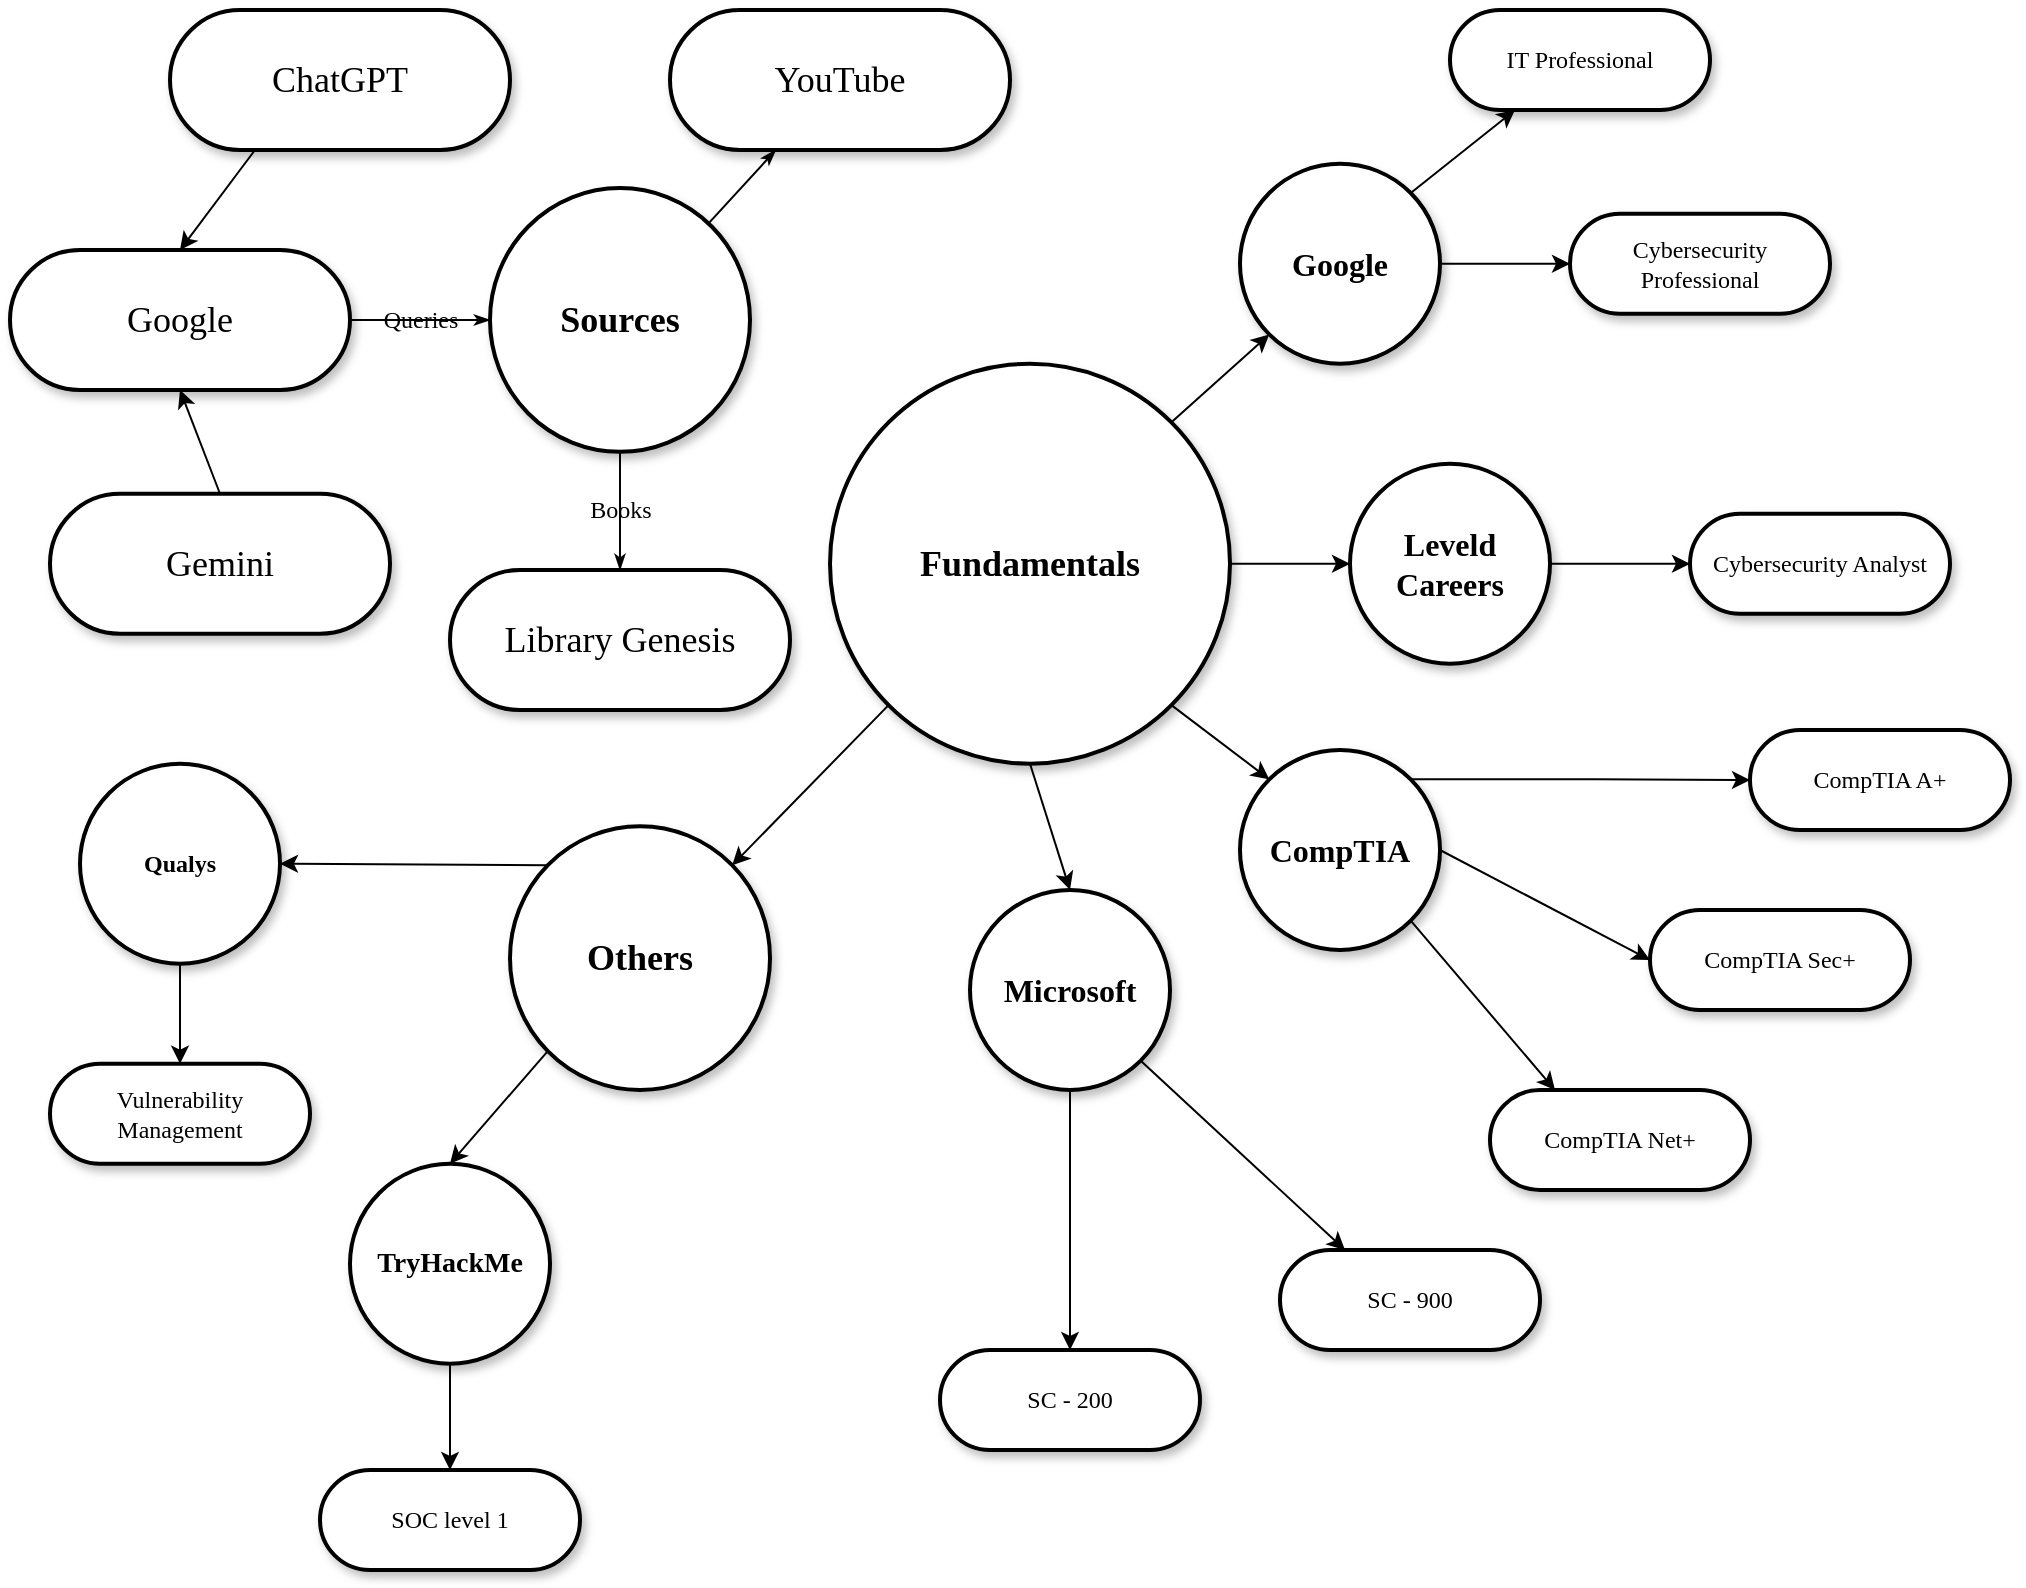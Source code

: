 <mxfile version="24.7.17">
  <diagram name="Page-1" id="ad52d381-51e7-2e0d-a935-2d0ddd2fd229">
    <mxGraphModel dx="1048" dy="605" grid="1" gridSize="10" guides="1" tooltips="1" connect="1" arrows="1" fold="1" page="1" pageScale="1" pageWidth="1100" pageHeight="850" background="none" math="0" shadow="0">
      <root>
        <mxCell id="0" />
        <mxCell id="1" parent="0" />
        <mxCell id="2c924340bb9dbf6c-1" value="&lt;font style=&quot;font-size: 18px;&quot;&gt;Google&lt;/font&gt;" style="whiteSpace=wrap;html=1;rounded=1;shadow=1;comic=0;labelBackgroundColor=none;strokeWidth=2;fontFamily=Verdana;fontSize=12;align=center;arcSize=50;" parent="1" vertex="1">
          <mxGeometry x="50" y="150" width="170" height="70" as="geometry" />
        </mxCell>
        <mxCell id="2c924340bb9dbf6c-2" value="&lt;b&gt;&lt;font style=&quot;font-size: 18px;&quot;&gt;Sources&lt;/font&gt;&lt;/b&gt;" style="ellipse;whiteSpace=wrap;html=1;rounded=1;shadow=1;comic=0;labelBackgroundColor=none;strokeWidth=2;fontFamily=Verdana;fontSize=12;align=center;" parent="1" vertex="1">
          <mxGeometry x="290" y="119.06" width="130" height="131.87" as="geometry" />
        </mxCell>
        <mxCell id="eouttdCkunYeLVxg42fr-56" style="rounded=0;orthogonalLoop=1;jettySize=auto;html=1;exitX=1;exitY=0;exitDx=0;exitDy=0;entryX=0.25;entryY=1;entryDx=0;entryDy=0;" parent="1" source="2c924340bb9dbf6c-3" target="2c924340bb9dbf6c-11" edge="1">
          <mxGeometry relative="1" as="geometry" />
        </mxCell>
        <mxCell id="eouttdCkunYeLVxg42fr-57" style="edgeStyle=orthogonalEdgeStyle;rounded=0;orthogonalLoop=1;jettySize=auto;html=1;exitX=1;exitY=0.5;exitDx=0;exitDy=0;entryX=0;entryY=0.5;entryDx=0;entryDy=0;" parent="1" source="2c924340bb9dbf6c-3" target="eouttdCkunYeLVxg42fr-15" edge="1">
          <mxGeometry relative="1" as="geometry" />
        </mxCell>
        <mxCell id="2c924340bb9dbf6c-3" value="&lt;span&gt;&lt;b&gt;&lt;font style=&quot;font-size: 16px;&quot;&gt;Google&lt;/font&gt;&lt;/b&gt;&lt;/span&gt;" style="ellipse;whiteSpace=wrap;html=1;rounded=1;shadow=1;comic=0;labelBackgroundColor=none;strokeWidth=2;fontFamily=Verdana;fontSize=12;align=center;" parent="1" vertex="1">
          <mxGeometry x="665" y="106.87" width="100" height="100" as="geometry" />
        </mxCell>
        <mxCell id="eouttdCkunYeLVxg42fr-42" style="edgeStyle=orthogonalEdgeStyle;rounded=0;orthogonalLoop=1;jettySize=auto;html=1;exitX=1;exitY=0.5;exitDx=0;exitDy=0;entryX=0;entryY=0.5;entryDx=0;entryDy=0;" parent="1" source="2c924340bb9dbf6c-4" target="eouttdCkunYeLVxg42fr-35" edge="1">
          <mxGeometry relative="1" as="geometry" />
        </mxCell>
        <mxCell id="eouttdCkunYeLVxg42fr-43" style="rounded=0;orthogonalLoop=1;jettySize=auto;html=1;exitX=1;exitY=0;exitDx=0;exitDy=0;entryX=0;entryY=1;entryDx=0;entryDy=0;" parent="1" source="2c924340bb9dbf6c-4" target="2c924340bb9dbf6c-3" edge="1">
          <mxGeometry relative="1" as="geometry" />
        </mxCell>
        <mxCell id="eouttdCkunYeLVxg42fr-44" style="rounded=0;orthogonalLoop=1;jettySize=auto;html=1;exitX=1;exitY=1;exitDx=0;exitDy=0;entryX=0;entryY=0;entryDx=0;entryDy=0;" parent="1" source="2c924340bb9dbf6c-4" target="eouttdCkunYeLVxg42fr-36" edge="1">
          <mxGeometry relative="1" as="geometry" />
        </mxCell>
        <mxCell id="eouttdCkunYeLVxg42fr-48" style="rounded=0;orthogonalLoop=1;jettySize=auto;html=1;exitX=0.5;exitY=1;exitDx=0;exitDy=0;entryX=0.5;entryY=0;entryDx=0;entryDy=0;" parent="1" source="2c924340bb9dbf6c-4" target="eouttdCkunYeLVxg42fr-37" edge="1">
          <mxGeometry relative="1" as="geometry">
            <mxPoint x="610" y="500" as="targetPoint" />
          </mxGeometry>
        </mxCell>
        <mxCell id="eouttdCkunYeLVxg42fr-49" style="rounded=0;orthogonalLoop=1;jettySize=auto;html=1;exitX=0;exitY=1;exitDx=0;exitDy=0;entryX=1;entryY=0;entryDx=0;entryDy=0;" parent="1" source="2c924340bb9dbf6c-4" target="eouttdCkunYeLVxg42fr-47" edge="1">
          <mxGeometry relative="1" as="geometry" />
        </mxCell>
        <mxCell id="2c924340bb9dbf6c-4" value="&lt;b&gt;&lt;font style=&quot;font-size: 18px;&quot;&gt;Fundamentals&lt;/font&gt;&lt;/b&gt;" style="ellipse;whiteSpace=wrap;html=1;rounded=1;shadow=1;comic=0;labelBackgroundColor=none;strokeWidth=2;fontFamily=Verdana;fontSize=12;align=center;" parent="1" vertex="1">
          <mxGeometry x="460" y="206.87" width="200" height="200" as="geometry" />
        </mxCell>
        <mxCell id="eouttdCkunYeLVxg42fr-10" style="rounded=0;orthogonalLoop=1;jettySize=auto;html=1;exitX=0.25;exitY=1;exitDx=0;exitDy=0;entryX=0.5;entryY=0;entryDx=0;entryDy=0;" parent="1" source="2c924340bb9dbf6c-8" target="2c924340bb9dbf6c-1" edge="1">
          <mxGeometry relative="1" as="geometry">
            <mxPoint x="160" y="170.0" as="targetPoint" />
          </mxGeometry>
        </mxCell>
        <mxCell id="2c924340bb9dbf6c-8" value="&lt;span&gt;&lt;font style=&quot;font-size: 18px;&quot;&gt;ChatGPT&lt;/font&gt;&lt;/span&gt;" style="whiteSpace=wrap;html=1;rounded=1;shadow=1;comic=0;labelBackgroundColor=none;strokeWidth=2;fontFamily=Verdana;fontSize=12;align=center;arcSize=50;" parent="1" vertex="1">
          <mxGeometry x="130" y="30" width="170" height="70" as="geometry" />
        </mxCell>
        <mxCell id="eouttdCkunYeLVxg42fr-41" style="rounded=0;orthogonalLoop=1;jettySize=auto;html=1;exitX=0.5;exitY=0;exitDx=0;exitDy=0;entryX=0.5;entryY=1;entryDx=0;entryDy=0;" parent="1" source="2c924340bb9dbf6c-9" target="2c924340bb9dbf6c-1" edge="1">
          <mxGeometry relative="1" as="geometry" />
        </mxCell>
        <mxCell id="2c924340bb9dbf6c-9" value="&lt;span&gt;&lt;font style=&quot;font-size: 18px;&quot;&gt;Gemini&lt;/font&gt;&lt;/span&gt;" style="whiteSpace=wrap;html=1;rounded=1;shadow=1;comic=0;labelBackgroundColor=none;strokeWidth=2;fontFamily=Verdana;fontSize=12;align=center;arcSize=50;" parent="1" vertex="1">
          <mxGeometry x="70" y="271.87" width="170" height="70" as="geometry" />
        </mxCell>
        <mxCell id="2c924340bb9dbf6c-10" value="&lt;span&gt;&lt;font style=&quot;font-size: 18px;&quot;&gt;YouTube&lt;/font&gt;&lt;/span&gt;" style="whiteSpace=wrap;html=1;rounded=1;shadow=1;comic=0;labelBackgroundColor=none;strokeWidth=2;fontFamily=Verdana;fontSize=12;align=center;arcSize=50;" parent="1" vertex="1">
          <mxGeometry x="380" y="30" width="170" height="70" as="geometry" />
        </mxCell>
        <mxCell id="2c924340bb9dbf6c-11" value="&lt;span&gt;IT Professional&lt;/span&gt;" style="whiteSpace=wrap;html=1;rounded=1;shadow=1;comic=0;labelBackgroundColor=none;strokeWidth=2;fontFamily=Verdana;fontSize=12;align=center;arcSize=50;" parent="1" vertex="1">
          <mxGeometry x="770" y="30" width="130" height="50" as="geometry" />
        </mxCell>
        <mxCell id="eouttdCkunYeLVxg42fr-9" value="" style="edgeStyle=orthogonalEdgeStyle;rounded=0;orthogonalLoop=1;jettySize=auto;html=1;" parent="1" edge="1">
          <mxGeometry relative="1" as="geometry">
            <mxPoint x="230" y="490" as="targetPoint" />
          </mxGeometry>
        </mxCell>
        <mxCell id="2c924340bb9dbf6c-27" value="" style="edgeStyle=none;rounded=1;html=1;labelBackgroundColor=none;startArrow=none;startFill=0;startSize=5;endArrow=classicThin;endFill=1;endSize=5;jettySize=auto;orthogonalLoop=1;strokeColor=default;strokeWidth=1;fontFamily=Verdana;fontSize=12" parent="1" source="2c924340bb9dbf6c-2" target="2c924340bb9dbf6c-10" edge="1">
          <mxGeometry relative="1" as="geometry" />
        </mxCell>
        <mxCell id="2c924340bb9dbf6c-30" value="Queries" style="edgeStyle=none;rounded=1;html=1;labelBackgroundColor=none;startArrow=none;startFill=0;startSize=5;endArrow=classicThin;endFill=1;endSize=5;jettySize=auto;orthogonalLoop=1;strokeColor=#030303;strokeWidth=1;fontFamily=Verdana;fontSize=12;exitX=1;exitY=0.5;exitDx=0;exitDy=0;entryX=0;entryY=0.5;entryDx=0;entryDy=0;" parent="1" source="2c924340bb9dbf6c-1" target="2c924340bb9dbf6c-2" edge="1">
          <mxGeometry relative="1" as="geometry" />
        </mxCell>
        <mxCell id="2c924340bb9dbf6c-49" value="relation" style="edgeStyle=none;rounded=1;html=1;labelBackgroundColor=none;startArrow=none;startFill=0;startSize=5;endArrow=classicThin;endFill=1;endSize=5;jettySize=auto;orthogonalLoop=1;strokeColor=#B3B3B3;strokeWidth=1;fontFamily=Verdana;fontSize=12" parent="1" edge="1">
          <mxGeometry relative="1" as="geometry">
            <mxPoint x="110" y="530.0" as="targetPoint" />
          </mxGeometry>
        </mxCell>
        <mxCell id="2c924340bb9dbf6c-56" value="&lt;span&gt;&lt;font style=&quot;font-size: 18px;&quot;&gt;Library Genesis&lt;/font&gt;&lt;/span&gt;" style="whiteSpace=wrap;html=1;rounded=1;shadow=1;comic=0;labelBackgroundColor=none;strokeWidth=2;fontFamily=Verdana;fontSize=12;align=center;arcSize=50;" parent="1" vertex="1">
          <mxGeometry x="270" y="310" width="170" height="70" as="geometry" />
        </mxCell>
        <mxCell id="2c924340bb9dbf6c-62" value="Books" style="edgeStyle=none;rounded=1;html=1;labelBackgroundColor=none;startArrow=none;startFill=0;startSize=5;endArrow=classicThin;endFill=1;endSize=5;jettySize=auto;orthogonalLoop=1;strokeColor=#030303;strokeWidth=1;fontFamily=Verdana;fontSize=12" parent="1" source="2c924340bb9dbf6c-2" target="2c924340bb9dbf6c-56" edge="1">
          <mxGeometry relative="1" as="geometry" />
        </mxCell>
        <mxCell id="eouttdCkunYeLVxg42fr-3" style="edgeStyle=orthogonalEdgeStyle;rounded=0;orthogonalLoop=1;jettySize=auto;html=1;exitX=0.5;exitY=1;exitDx=0;exitDy=0;" parent="1" source="2c924340bb9dbf6c-1" target="2c924340bb9dbf6c-1" edge="1">
          <mxGeometry relative="1" as="geometry" />
        </mxCell>
        <mxCell id="eouttdCkunYeLVxg42fr-15" value="&lt;span&gt;Cybersecurity Professional&lt;/span&gt;" style="whiteSpace=wrap;html=1;rounded=1;shadow=1;comic=0;labelBackgroundColor=none;strokeWidth=2;fontFamily=Verdana;fontSize=12;align=center;arcSize=50;" parent="1" vertex="1">
          <mxGeometry x="830" y="131.87" width="130" height="50" as="geometry" />
        </mxCell>
        <mxCell id="eouttdCkunYeLVxg42fr-16" value="&lt;span&gt;SC - 900&lt;/span&gt;" style="whiteSpace=wrap;html=1;rounded=1;shadow=1;comic=0;labelBackgroundColor=none;strokeWidth=2;fontFamily=Verdana;fontSize=12;align=center;arcSize=50;" parent="1" vertex="1">
          <mxGeometry x="685" y="650" width="130" height="50" as="geometry" />
        </mxCell>
        <mxCell id="eouttdCkunYeLVxg42fr-32" value="&lt;span&gt;CompTIA Net+&lt;/span&gt;" style="whiteSpace=wrap;html=1;rounded=1;shadow=1;comic=0;labelBackgroundColor=none;strokeWidth=2;fontFamily=Verdana;fontSize=12;align=center;arcSize=50;" parent="1" vertex="1">
          <mxGeometry x="790" y="570" width="130" height="50" as="geometry" />
        </mxCell>
        <mxCell id="eouttdCkunYeLVxg42fr-33" value="&lt;span&gt;CompTIA Sec+&lt;/span&gt;" style="whiteSpace=wrap;html=1;rounded=1;shadow=1;comic=0;labelBackgroundColor=none;strokeWidth=2;fontFamily=Verdana;fontSize=12;align=center;arcSize=50;" parent="1" vertex="1">
          <mxGeometry x="870" y="480" width="130" height="50" as="geometry" />
        </mxCell>
        <mxCell id="eouttdCkunYeLVxg42fr-34" value="&lt;span&gt;Cybersecurity Analyst&lt;/span&gt;" style="whiteSpace=wrap;html=1;rounded=1;shadow=1;comic=0;labelBackgroundColor=none;strokeWidth=2;fontFamily=Verdana;fontSize=12;align=center;arcSize=50;" parent="1" vertex="1">
          <mxGeometry x="890" y="281.87" width="130" height="50" as="geometry" />
        </mxCell>
        <mxCell id="eouttdCkunYeLVxg42fr-58" style="edgeStyle=orthogonalEdgeStyle;rounded=0;orthogonalLoop=1;jettySize=auto;html=1;exitX=1;exitY=0.5;exitDx=0;exitDy=0;entryX=0;entryY=0.5;entryDx=0;entryDy=0;" parent="1" source="eouttdCkunYeLVxg42fr-35" target="eouttdCkunYeLVxg42fr-34" edge="1">
          <mxGeometry relative="1" as="geometry" />
        </mxCell>
        <mxCell id="eouttdCkunYeLVxg42fr-35" value="&lt;span&gt;&lt;font style=&quot;font-size: 16px;&quot;&gt;Leveld Careers&lt;/font&gt;&lt;/span&gt;" style="ellipse;whiteSpace=wrap;html=1;rounded=1;shadow=1;comic=0;labelBackgroundColor=none;strokeWidth=2;fontFamily=Verdana;fontSize=12;align=center;fontStyle=1" parent="1" vertex="1">
          <mxGeometry x="720" y="256.87" width="100" height="100" as="geometry" />
        </mxCell>
        <mxCell id="eouttdCkunYeLVxg42fr-59" style="rounded=0;orthogonalLoop=1;jettySize=auto;html=1;exitX=1;exitY=0.5;exitDx=0;exitDy=0;entryX=0;entryY=0.5;entryDx=0;entryDy=0;" parent="1" source="eouttdCkunYeLVxg42fr-36" target="eouttdCkunYeLVxg42fr-33" edge="1">
          <mxGeometry relative="1" as="geometry" />
        </mxCell>
        <mxCell id="eouttdCkunYeLVxg42fr-60" style="rounded=0;orthogonalLoop=1;jettySize=auto;html=1;exitX=1;exitY=1;exitDx=0;exitDy=0;entryX=0.25;entryY=0;entryDx=0;entryDy=0;" parent="1" source="eouttdCkunYeLVxg42fr-36" target="eouttdCkunYeLVxg42fr-32" edge="1">
          <mxGeometry relative="1" as="geometry" />
        </mxCell>
        <mxCell id="eouttdCkunYeLVxg42fr-68" style="edgeStyle=orthogonalEdgeStyle;rounded=0;orthogonalLoop=1;jettySize=auto;html=1;exitX=1;exitY=0;exitDx=0;exitDy=0;entryX=0;entryY=0.5;entryDx=0;entryDy=0;" parent="1" source="eouttdCkunYeLVxg42fr-36" target="eouttdCkunYeLVxg42fr-66" edge="1">
          <mxGeometry relative="1" as="geometry" />
        </mxCell>
        <mxCell id="eouttdCkunYeLVxg42fr-36" value="&lt;span&gt;&lt;font style=&quot;font-size: 16px;&quot;&gt;CompTIA&lt;/font&gt;&lt;/span&gt;" style="ellipse;whiteSpace=wrap;html=1;rounded=1;shadow=1;comic=0;labelBackgroundColor=none;strokeWidth=2;fontFamily=Verdana;fontSize=12;align=center;fontStyle=1" parent="1" vertex="1">
          <mxGeometry x="665" y="400" width="100" height="100" as="geometry" />
        </mxCell>
        <mxCell id="eouttdCkunYeLVxg42fr-62" style="rounded=0;orthogonalLoop=1;jettySize=auto;html=1;exitX=1;exitY=1;exitDx=0;exitDy=0;entryX=0.25;entryY=0;entryDx=0;entryDy=0;" parent="1" source="eouttdCkunYeLVxg42fr-37" target="eouttdCkunYeLVxg42fr-16" edge="1">
          <mxGeometry relative="1" as="geometry" />
        </mxCell>
        <mxCell id="eouttdCkunYeLVxg42fr-63" style="edgeStyle=orthogonalEdgeStyle;rounded=0;orthogonalLoop=1;jettySize=auto;html=1;exitX=0.5;exitY=1;exitDx=0;exitDy=0;entryX=0.5;entryY=0;entryDx=0;entryDy=0;" parent="1" source="eouttdCkunYeLVxg42fr-37" target="eouttdCkunYeLVxg42fr-51" edge="1">
          <mxGeometry relative="1" as="geometry" />
        </mxCell>
        <mxCell id="eouttdCkunYeLVxg42fr-37" value="&lt;font style=&quot;font-size: 16px;&quot;&gt;Microsoft&lt;/font&gt;" style="ellipse;whiteSpace=wrap;html=1;rounded=1;shadow=1;comic=0;labelBackgroundColor=none;strokeWidth=2;fontFamily=Verdana;fontSize=12;align=center;fontStyle=1" parent="1" vertex="1">
          <mxGeometry x="530" y="470" width="100" height="100" as="geometry" />
        </mxCell>
        <mxCell id="eouttdCkunYeLVxg42fr-64" style="edgeStyle=orthogonalEdgeStyle;rounded=0;orthogonalLoop=1;jettySize=auto;html=1;exitX=0.5;exitY=1;exitDx=0;exitDy=0;entryX=0.5;entryY=0;entryDx=0;entryDy=0;" parent="1" source="eouttdCkunYeLVxg42fr-38" target="eouttdCkunYeLVxg42fr-55" edge="1">
          <mxGeometry relative="1" as="geometry" />
        </mxCell>
        <mxCell id="eouttdCkunYeLVxg42fr-38" value="&lt;span&gt;&lt;font style=&quot;font-size: 14px;&quot;&gt;TryHackMe&lt;/font&gt;&lt;/span&gt;" style="ellipse;whiteSpace=wrap;html=1;rounded=1;shadow=1;comic=0;labelBackgroundColor=none;strokeWidth=2;fontFamily=Verdana;fontSize=12;align=center;fontStyle=1" parent="1" vertex="1">
          <mxGeometry x="220" y="606.87" width="100" height="100" as="geometry" />
        </mxCell>
        <mxCell id="eouttdCkunYeLVxg42fr-69" style="rounded=0;orthogonalLoop=1;jettySize=auto;html=1;exitX=0;exitY=0;exitDx=0;exitDy=0;entryX=1;entryY=0.5;entryDx=0;entryDy=0;" parent="1" source="eouttdCkunYeLVxg42fr-47" target="eouttdCkunYeLVxg42fr-50" edge="1">
          <mxGeometry relative="1" as="geometry" />
        </mxCell>
        <mxCell id="eouttdCkunYeLVxg42fr-70" style="rounded=0;orthogonalLoop=1;jettySize=auto;html=1;exitX=0;exitY=1;exitDx=0;exitDy=0;entryX=0.5;entryY=0;entryDx=0;entryDy=0;" parent="1" source="eouttdCkunYeLVxg42fr-47" target="eouttdCkunYeLVxg42fr-38" edge="1">
          <mxGeometry relative="1" as="geometry" />
        </mxCell>
        <mxCell id="eouttdCkunYeLVxg42fr-47" value="&lt;font style=&quot;font-size: 18px;&quot;&gt;Others&lt;/font&gt;" style="ellipse;whiteSpace=wrap;html=1;rounded=1;shadow=1;comic=0;labelBackgroundColor=none;strokeWidth=2;fontFamily=Verdana;fontSize=12;align=center;fontStyle=1" parent="1" vertex="1">
          <mxGeometry x="300" y="438.13" width="130" height="131.87" as="geometry" />
        </mxCell>
        <mxCell id="eouttdCkunYeLVxg42fr-65" style="edgeStyle=orthogonalEdgeStyle;rounded=0;orthogonalLoop=1;jettySize=auto;html=1;exitX=0.5;exitY=1;exitDx=0;exitDy=0;entryX=0.5;entryY=0;entryDx=0;entryDy=0;" parent="1" source="eouttdCkunYeLVxg42fr-50" target="eouttdCkunYeLVxg42fr-54" edge="1">
          <mxGeometry relative="1" as="geometry" />
        </mxCell>
        <mxCell id="eouttdCkunYeLVxg42fr-50" value="&lt;span&gt;Qualys&lt;/span&gt;" style="ellipse;whiteSpace=wrap;html=1;rounded=1;shadow=1;comic=0;labelBackgroundColor=none;strokeWidth=2;fontFamily=Verdana;fontSize=12;align=center;fontStyle=1" parent="1" vertex="1">
          <mxGeometry x="85" y="406.87" width="100" height="100" as="geometry" />
        </mxCell>
        <mxCell id="eouttdCkunYeLVxg42fr-51" value="&lt;span&gt;SC - 200&lt;/span&gt;" style="whiteSpace=wrap;html=1;rounded=1;shadow=1;comic=0;labelBackgroundColor=none;strokeWidth=2;fontFamily=Verdana;fontSize=12;align=center;arcSize=50;" parent="1" vertex="1">
          <mxGeometry x="515" y="700" width="130" height="50" as="geometry" />
        </mxCell>
        <mxCell id="eouttdCkunYeLVxg42fr-54" value="&lt;span&gt;Vulnerability Management&lt;/span&gt;" style="whiteSpace=wrap;html=1;rounded=1;shadow=1;comic=0;labelBackgroundColor=none;strokeWidth=2;fontFamily=Verdana;fontSize=12;align=center;arcSize=50;" parent="1" vertex="1">
          <mxGeometry x="70" y="556.87" width="130" height="50" as="geometry" />
        </mxCell>
        <mxCell id="eouttdCkunYeLVxg42fr-55" value="&lt;span&gt;SOC level 1&lt;/span&gt;" style="whiteSpace=wrap;html=1;rounded=1;shadow=1;comic=0;labelBackgroundColor=none;strokeWidth=2;fontFamily=Verdana;fontSize=12;align=center;arcSize=50;" parent="1" vertex="1">
          <mxGeometry x="205" y="760" width="130" height="50" as="geometry" />
        </mxCell>
        <mxCell id="eouttdCkunYeLVxg42fr-66" value="&lt;span&gt;CompTIA A+&lt;/span&gt;" style="whiteSpace=wrap;html=1;rounded=1;shadow=1;comic=0;labelBackgroundColor=none;strokeWidth=2;fontFamily=Verdana;fontSize=12;align=center;arcSize=50;" parent="1" vertex="1">
          <mxGeometry x="920" y="390" width="130" height="50" as="geometry" />
        </mxCell>
      </root>
    </mxGraphModel>
  </diagram>
</mxfile>

